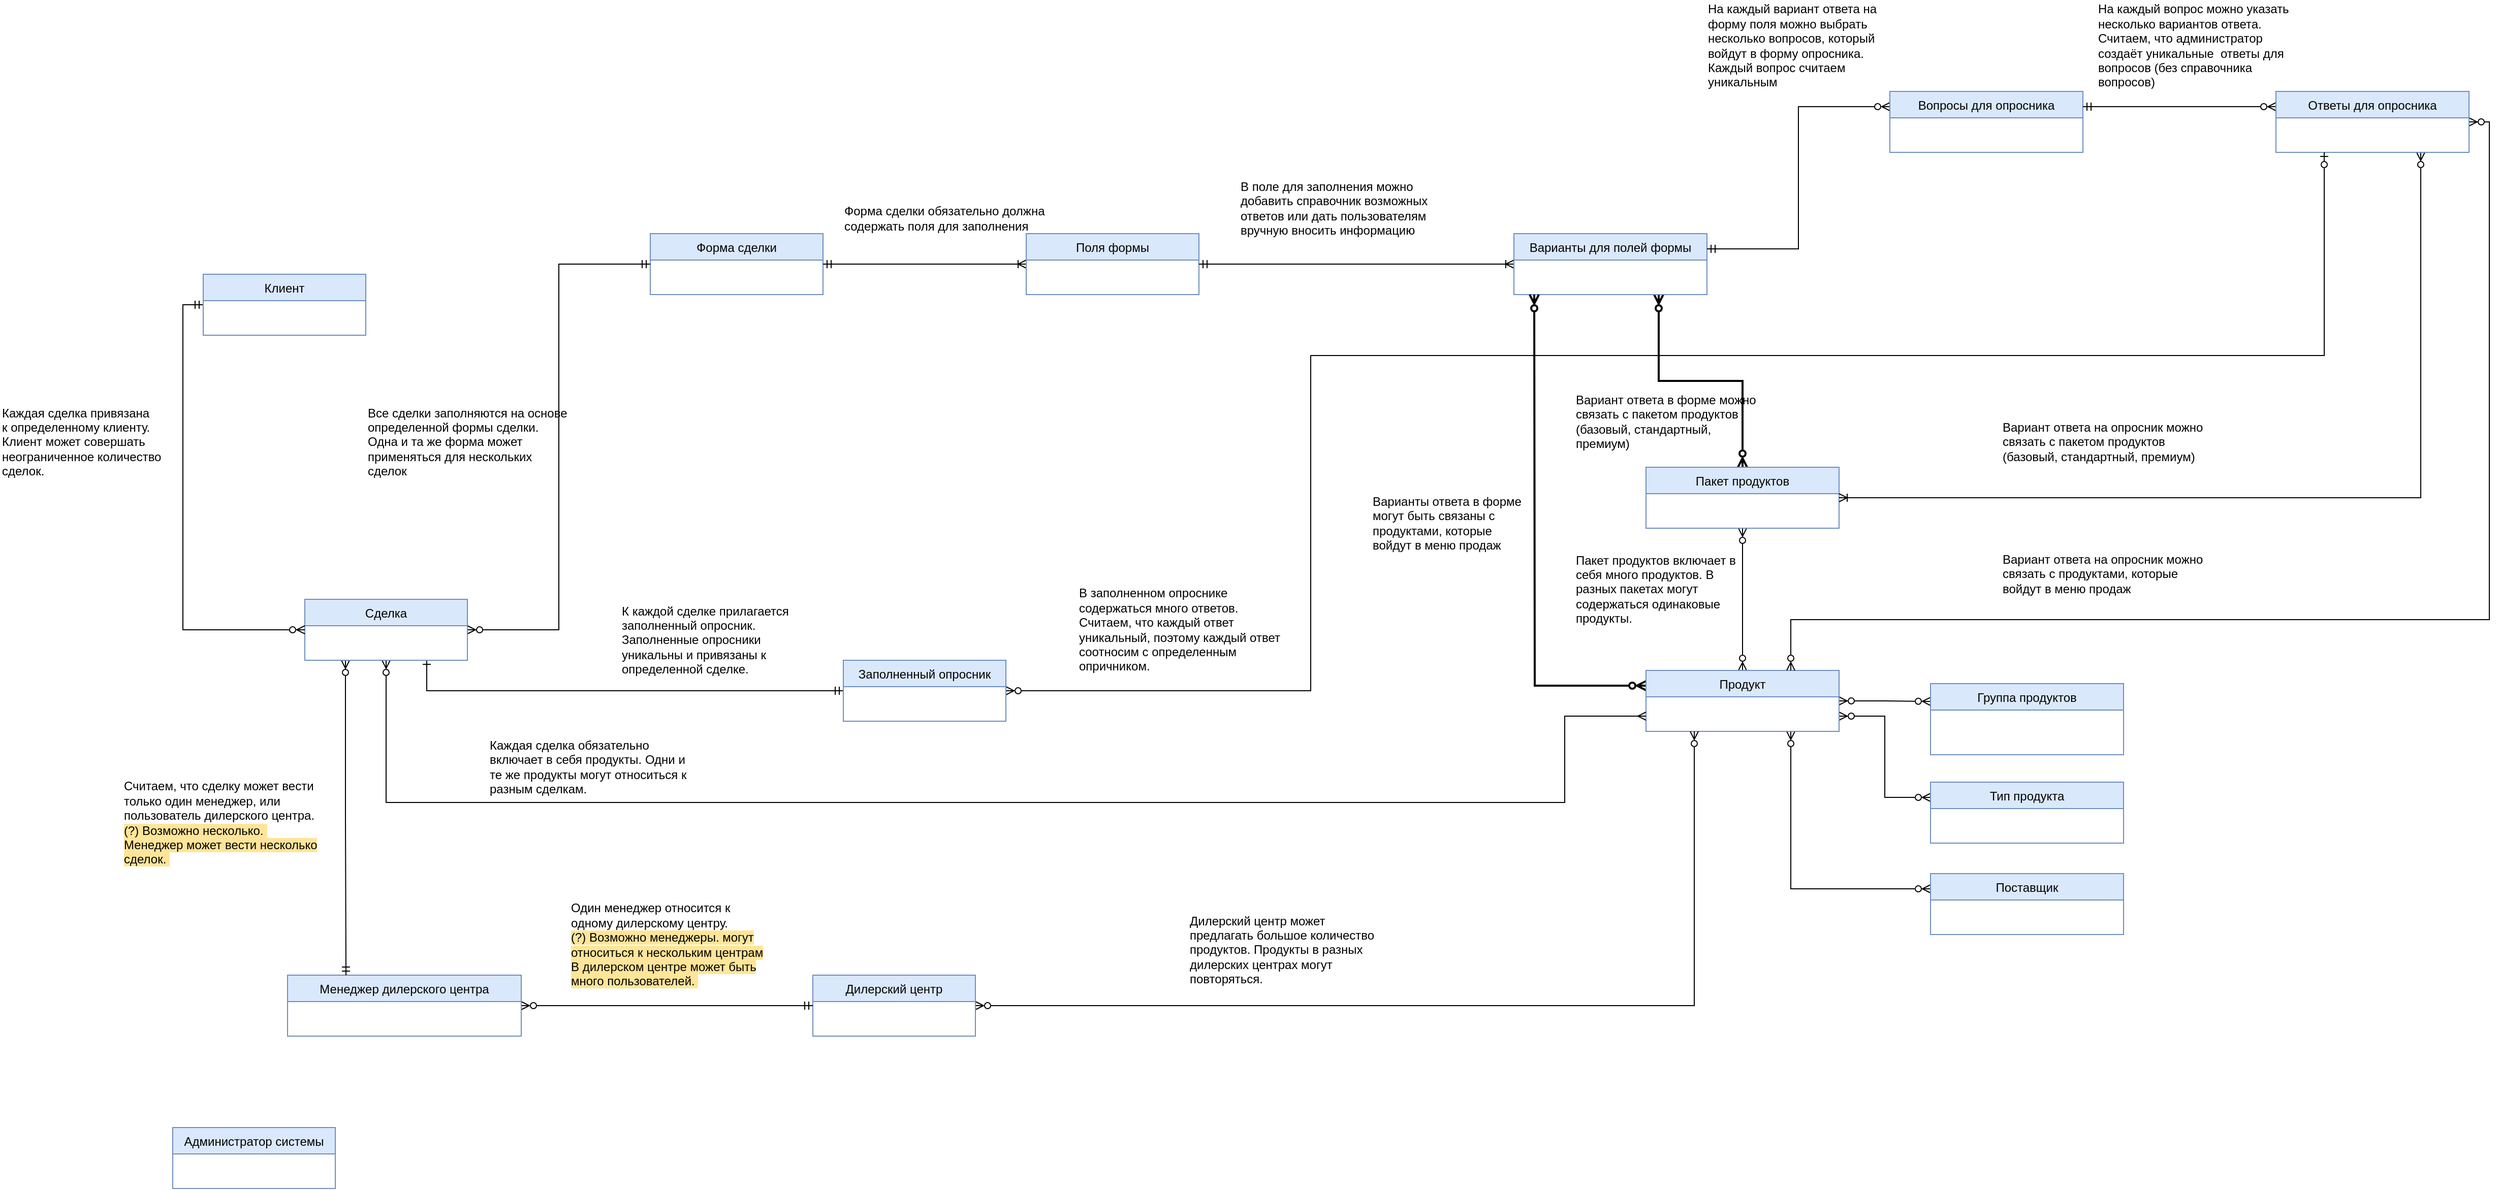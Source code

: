 <mxfile version="20.8.11" type="github">
  <diagram name="Page-1" id="XtlQD6ISyhycPH5JzwHQ">
    <mxGraphModel dx="2593" dy="1790" grid="1" gridSize="10" guides="1" tooltips="1" connect="1" arrows="1" fold="1" page="1" pageScale="1" pageWidth="850" pageHeight="1100" math="0" shadow="0">
      <root>
        <mxCell id="0" />
        <mxCell id="1" parent="0" />
        <mxCell id="a3o8vAVgZEUtVEMuFXgI-22" value="Считаем, что сделку может вести только один менеджер, или пользователь дилерского центра.&lt;br&gt;&lt;span style=&quot;background-color: rgb(255, 229, 153);&quot;&gt;(?) Возможно несколько.&amp;nbsp;&lt;br&gt;Менеджер может вести несколько сделок.&amp;nbsp;&lt;/span&gt;" style="text;html=1;strokeColor=none;fillColor=none;align=left;verticalAlign=middle;whiteSpace=wrap;rounded=0;" parent="1" vertex="1">
          <mxGeometry x="140" y="800" width="200" height="120" as="geometry" />
        </mxCell>
        <mxCell id="a3o8vAVgZEUtVEMuFXgI-23" value="Один менеджер относится к одному дилерскому центру.&lt;br&gt;&lt;span style=&quot;background-color: rgb(255, 229, 153);&quot;&gt;(?) Возможно менеджеры. могут относиться к нескольким центрам&lt;br&gt;В дилерском центре может быть много пользователей.&amp;nbsp;&lt;/span&gt;" style="text;html=1;strokeColor=none;fillColor=none;align=left;verticalAlign=middle;whiteSpace=wrap;rounded=0;" parent="1" vertex="1">
          <mxGeometry x="580" y="920" width="200" height="120" as="geometry" />
        </mxCell>
        <mxCell id="a3o8vAVgZEUtVEMuFXgI-24" value="К каждой сделке прилагается заполненный опросник. Заполненные опросники уникальны и привязаны к определенной сделке.&amp;nbsp;" style="text;html=1;strokeColor=none;fillColor=none;align=left;verticalAlign=middle;whiteSpace=wrap;rounded=0;" parent="1" vertex="1">
          <mxGeometry x="630" y="645" width="200" height="70" as="geometry" />
        </mxCell>
        <mxCell id="a3o8vAVgZEUtVEMuFXgI-30" value="&lt;div style=&quot;text-align: left;&quot;&gt;На каждый вопрос можно указать несколько вариантов ответа.&amp;nbsp;&lt;/div&gt;&lt;div style=&quot;text-align: left;&quot;&gt;Считаем, что администратор создаёт уникальные &amp;nbsp;ответы для вопросов (без справочника вопросов)&lt;br&gt;&lt;/div&gt;" style="text;html=1;align=center;verticalAlign=middle;whiteSpace=wrap;rounded=0;" parent="1" vertex="1">
          <mxGeometry x="2084" y="50" width="200" height="90" as="geometry" />
        </mxCell>
        <mxCell id="a3o8vAVgZEUtVEMuFXgI-31" value="&lt;div style=&quot;text-align: left;&quot;&gt;Вариант ответа на опросник можно связать с пакетом продуктов (базовый, стандартный, премиум)&lt;/div&gt;" style="text;html=1;strokeColor=none;fillColor=none;align=center;verticalAlign=middle;whiteSpace=wrap;rounded=0;" parent="1" vertex="1">
          <mxGeometry x="1990" y="440" width="200" height="90" as="geometry" />
        </mxCell>
        <mxCell id="a3o8vAVgZEUtVEMuFXgI-38" value="&lt;div style=&quot;text-align: left;&quot;&gt;Пакет продуктов включает в себя много продуктов. В разных пакетах могут содержаться одинаковые продукты.&lt;/div&gt;" style="text;html=1;strokeColor=none;fillColor=none;align=center;verticalAlign=middle;whiteSpace=wrap;rounded=0;" parent="1" vertex="1">
          <mxGeometry x="1570" y="615" width="160" height="30" as="geometry" />
        </mxCell>
        <mxCell id="a3o8vAVgZEUtVEMuFXgI-39" value="Администратор системы" style="swimlane;fontStyle=0;align=center;verticalAlign=top;childLayout=stackLayout;horizontal=1;startSize=26;horizontalStack=0;resizeParent=1;resizeLast=0;collapsible=1;marginBottom=0;rounded=0;shadow=0;strokeWidth=1;fillColor=#dae8fc;strokeColor=#6c8ebf;" parent="1" vertex="1">
          <mxGeometry x="190" y="1160" width="160" height="60" as="geometry">
            <mxRectangle x="340" y="380" width="170" height="26" as="alternateBounds" />
          </mxGeometry>
        </mxCell>
        <mxCell id="a3o8vAVgZEUtVEMuFXgI-40" value="&lt;div style=&quot;text-align: left;&quot;&gt;Дилерский центр может предлагать большое количество продуктов. Продукты в разных дилерских центрах могут повторяться.&amp;nbsp;&lt;/div&gt;" style="text;html=1;strokeColor=none;fillColor=none;align=center;verticalAlign=middle;whiteSpace=wrap;rounded=0;" parent="1" vertex="1">
          <mxGeometry x="1190" y="970" width="200" height="30" as="geometry" />
        </mxCell>
        <mxCell id="a3o8vAVgZEUtVEMuFXgI-43" value="Каждая сделка обязательно включает в себя продукты. Одни и те же продукты могут относиться к разным сделкам.&amp;nbsp;" style="text;html=1;strokeColor=none;fillColor=none;align=left;verticalAlign=middle;whiteSpace=wrap;rounded=0;" parent="1" vertex="1">
          <mxGeometry x="500" y="790" width="200" height="30" as="geometry" />
        </mxCell>
        <mxCell id="a3o8vAVgZEUtVEMuFXgI-45" value="В заполненном опроснике содержаться много ответов.&lt;br&gt;Считаем, что каждый ответ уникальный, поэтому каждый ответ соотносим с определенным опричником.&amp;nbsp;" style="text;html=1;strokeColor=none;fillColor=none;align=left;verticalAlign=middle;whiteSpace=wrap;rounded=0;" parent="1" vertex="1">
          <mxGeometry x="1080" y="625" width="200" height="90" as="geometry" />
        </mxCell>
        <mxCell id="a3o8vAVgZEUtVEMuFXgI-54" value="&lt;h1&gt;&lt;br&gt;&lt;/h1&gt;" style="text;html=1;strokeColor=none;fillColor=none;spacing=5;spacingTop=-20;whiteSpace=wrap;overflow=hidden;rounded=0;fontStyle=1" parent="1" vertex="1">
          <mxGeometry x="380" y="420" width="190" height="90" as="geometry" />
        </mxCell>
        <mxCell id="a3o8vAVgZEUtVEMuFXgI-56" value="Форма сделки" style="swimlane;fontStyle=0;align=center;verticalAlign=top;childLayout=stackLayout;horizontal=1;startSize=26;horizontalStack=0;resizeParent=1;resizeLast=0;collapsible=1;marginBottom=0;rounded=0;shadow=0;strokeWidth=1;fillColor=#dae8fc;strokeColor=#6c8ebf;" parent="1" vertex="1">
          <mxGeometry x="660" y="280" width="170" height="60" as="geometry">
            <mxRectangle x="340" y="380" width="170" height="26" as="alternateBounds" />
          </mxGeometry>
        </mxCell>
        <mxCell id="a3o8vAVgZEUtVEMuFXgI-93" style="edgeStyle=orthogonalEdgeStyle;rounded=0;orthogonalLoop=1;jettySize=auto;html=1;exitX=0;exitY=0.5;exitDx=0;exitDy=0;entryX=1;entryY=0.5;entryDx=0;entryDy=0;fontSize=16;startArrow=ERoneToMany;startFill=0;endArrow=ERmandOne;endFill=0;" parent="1" source="a3o8vAVgZEUtVEMuFXgI-57" target="a3o8vAVgZEUtVEMuFXgI-56" edge="1">
          <mxGeometry relative="1" as="geometry" />
        </mxCell>
        <mxCell id="a3o8vAVgZEUtVEMuFXgI-57" value="Поля формы" style="swimlane;fontStyle=0;align=center;verticalAlign=top;childLayout=stackLayout;horizontal=1;startSize=26;horizontalStack=0;resizeParent=1;resizeLast=0;collapsible=1;marginBottom=0;rounded=0;shadow=0;strokeWidth=1;fillColor=#dae8fc;strokeColor=#6c8ebf;" parent="1" vertex="1">
          <mxGeometry x="1030" y="280" width="170" height="60" as="geometry">
            <mxRectangle x="340" y="380" width="170" height="26" as="alternateBounds" />
          </mxGeometry>
        </mxCell>
        <mxCell id="a3o8vAVgZEUtVEMuFXgI-96" style="edgeStyle=orthogonalEdgeStyle;rounded=0;orthogonalLoop=1;jettySize=auto;html=1;exitX=0;exitY=0.5;exitDx=0;exitDy=0;entryX=1;entryY=0.5;entryDx=0;entryDy=0;fontSize=16;startArrow=ERoneToMany;startFill=0;endArrow=ERmandOne;endFill=0;" parent="1" source="a3o8vAVgZEUtVEMuFXgI-58" target="a3o8vAVgZEUtVEMuFXgI-57" edge="1">
          <mxGeometry relative="1" as="geometry" />
        </mxCell>
        <mxCell id="MlVeXuzYUrPCXChZDH_6-1" style="edgeStyle=orthogonalEdgeStyle;rounded=0;orthogonalLoop=1;jettySize=auto;html=1;exitX=0.75;exitY=1;exitDx=0;exitDy=0;entryX=0.5;entryY=0;entryDx=0;entryDy=0;startArrow=ERzeroToMany;startFill=0;endArrow=ERzeroToMany;endFill=0;strokeWidth=2;" parent="1" source="a3o8vAVgZEUtVEMuFXgI-58" target="a3o8vAVgZEUtVEMuFXgI-59" edge="1">
          <mxGeometry relative="1" as="geometry" />
        </mxCell>
        <mxCell id="a3o8vAVgZEUtVEMuFXgI-58" value="Варианты для полей формы" style="swimlane;fontStyle=0;align=center;verticalAlign=top;childLayout=stackLayout;horizontal=1;startSize=26;horizontalStack=0;resizeParent=1;resizeLast=0;collapsible=1;marginBottom=0;rounded=0;shadow=0;strokeWidth=1;fillColor=#dae8fc;strokeColor=#6c8ebf;" parent="1" vertex="1">
          <mxGeometry x="1510" y="280" width="190" height="60" as="geometry">
            <mxRectangle x="340" y="380" width="170" height="26" as="alternateBounds" />
          </mxGeometry>
        </mxCell>
        <mxCell id="a3o8vAVgZEUtVEMuFXgI-101" style="edgeStyle=orthogonalEdgeStyle;rounded=0;orthogonalLoop=1;jettySize=auto;html=1;exitX=0.5;exitY=1;exitDx=0;exitDy=0;entryX=0.5;entryY=0;entryDx=0;entryDy=0;fontSize=16;startArrow=ERzeroToMany;startFill=0;endArrow=ERzeroToMany;endFill=0;" parent="1" source="a3o8vAVgZEUtVEMuFXgI-59" target="a3o8vAVgZEUtVEMuFXgI-60" edge="1">
          <mxGeometry relative="1" as="geometry" />
        </mxCell>
        <mxCell id="a3o8vAVgZEUtVEMuFXgI-59" value="Пакет продуктов" style="swimlane;fontStyle=0;align=center;verticalAlign=top;childLayout=stackLayout;horizontal=1;startSize=26;horizontalStack=0;resizeParent=1;resizeLast=0;collapsible=1;marginBottom=0;rounded=0;shadow=0;strokeWidth=1;fillColor=#dae8fc;strokeColor=#6c8ebf;" parent="1" vertex="1">
          <mxGeometry x="1640" y="510" width="190" height="60" as="geometry">
            <mxRectangle x="340" y="380" width="170" height="26" as="alternateBounds" />
          </mxGeometry>
        </mxCell>
        <mxCell id="a3o8vAVgZEUtVEMuFXgI-103" style="edgeStyle=orthogonalEdgeStyle;rounded=0;orthogonalLoop=1;jettySize=auto;html=1;exitX=1;exitY=0.5;exitDx=0;exitDy=0;entryX=0;entryY=0.25;entryDx=0;entryDy=0;fontSize=16;startArrow=ERzeroToMany;startFill=0;endArrow=ERzeroToMany;endFill=0;" parent="1" source="a3o8vAVgZEUtVEMuFXgI-60" target="a3o8vAVgZEUtVEMuFXgI-64" edge="1">
          <mxGeometry relative="1" as="geometry" />
        </mxCell>
        <mxCell id="a3o8vAVgZEUtVEMuFXgI-104" style="edgeStyle=orthogonalEdgeStyle;rounded=0;orthogonalLoop=1;jettySize=auto;html=1;exitX=1;exitY=0.75;exitDx=0;exitDy=0;entryX=0;entryY=0.25;entryDx=0;entryDy=0;fontSize=16;startArrow=ERzeroToMany;startFill=0;endArrow=ERzeroToMany;endFill=0;" parent="1" source="a3o8vAVgZEUtVEMuFXgI-60" target="a3o8vAVgZEUtVEMuFXgI-65" edge="1">
          <mxGeometry relative="1" as="geometry" />
        </mxCell>
        <mxCell id="a3o8vAVgZEUtVEMuFXgI-105" style="edgeStyle=orthogonalEdgeStyle;rounded=0;orthogonalLoop=1;jettySize=auto;html=1;exitX=0.75;exitY=1;exitDx=0;exitDy=0;entryX=0;entryY=0.25;entryDx=0;entryDy=0;fontSize=16;startArrow=ERzeroToMany;startFill=0;endArrow=ERzeroToMany;endFill=0;" parent="1" source="a3o8vAVgZEUtVEMuFXgI-60" target="a3o8vAVgZEUtVEMuFXgI-66" edge="1">
          <mxGeometry relative="1" as="geometry" />
        </mxCell>
        <mxCell id="DbfHg1GDI_ZRotQy2173-2" style="edgeStyle=orthogonalEdgeStyle;rounded=0;orthogonalLoop=1;jettySize=auto;html=1;exitX=0;exitY=0.25;exitDx=0;exitDy=0;strokeColor=#000000;strokeWidth=2;startArrow=ERzeroToMany;startFill=0;endArrow=ERzeroToMany;endFill=0;" edge="1" parent="1" source="a3o8vAVgZEUtVEMuFXgI-60">
          <mxGeometry relative="1" as="geometry">
            <mxPoint x="1530" y="340" as="targetPoint" />
          </mxGeometry>
        </mxCell>
        <mxCell id="a3o8vAVgZEUtVEMuFXgI-60" value="Продукт" style="swimlane;fontStyle=0;align=center;verticalAlign=top;childLayout=stackLayout;horizontal=1;startSize=26;horizontalStack=0;resizeParent=1;resizeLast=0;collapsible=1;marginBottom=0;rounded=0;shadow=0;strokeWidth=1;fillColor=#dae8fc;strokeColor=#6c8ebf;" parent="1" vertex="1">
          <mxGeometry x="1640" y="710" width="190" height="60" as="geometry">
            <mxRectangle x="340" y="380" width="170" height="26" as="alternateBounds" />
          </mxGeometry>
        </mxCell>
        <mxCell id="a3o8vAVgZEUtVEMuFXgI-98" style="edgeStyle=orthogonalEdgeStyle;rounded=0;orthogonalLoop=1;jettySize=auto;html=1;exitX=0;exitY=0.25;exitDx=0;exitDy=0;entryX=1;entryY=0.25;entryDx=0;entryDy=0;fontSize=16;startArrow=ERzeroToMany;startFill=0;endArrow=ERmandOne;endFill=0;" parent="1" source="a3o8vAVgZEUtVEMuFXgI-61" target="a3o8vAVgZEUtVEMuFXgI-58" edge="1">
          <mxGeometry relative="1" as="geometry" />
        </mxCell>
        <mxCell id="a3o8vAVgZEUtVEMuFXgI-61" value="Вопросы для опросника" style="swimlane;fontStyle=0;align=center;verticalAlign=top;childLayout=stackLayout;horizontal=1;startSize=26;horizontalStack=0;resizeParent=1;resizeLast=0;collapsible=1;marginBottom=0;rounded=0;shadow=0;strokeWidth=1;fillColor=#dae8fc;strokeColor=#6c8ebf;" parent="1" vertex="1">
          <mxGeometry x="1880" y="140" width="190" height="60" as="geometry">
            <mxRectangle x="340" y="380" width="170" height="26" as="alternateBounds" />
          </mxGeometry>
        </mxCell>
        <mxCell id="a3o8vAVgZEUtVEMuFXgI-88" style="edgeStyle=orthogonalEdgeStyle;rounded=0;orthogonalLoop=1;jettySize=auto;html=1;exitX=0;exitY=0.25;exitDx=0;exitDy=0;entryX=1;entryY=0.25;entryDx=0;entryDy=0;fontSize=16;startArrow=ERzeroToMany;startFill=0;endArrow=ERmandOne;endFill=0;" parent="1" source="a3o8vAVgZEUtVEMuFXgI-62" target="a3o8vAVgZEUtVEMuFXgI-61" edge="1">
          <mxGeometry relative="1" as="geometry" />
        </mxCell>
        <mxCell id="a3o8vAVgZEUtVEMuFXgI-99" style="edgeStyle=orthogonalEdgeStyle;rounded=0;orthogonalLoop=1;jettySize=auto;html=1;exitX=0.75;exitY=1;exitDx=0;exitDy=0;entryX=1;entryY=0.5;entryDx=0;entryDy=0;fontSize=16;startArrow=ERzeroToMany;startFill=0;endArrow=ERoneToMany;endFill=0;" parent="1" source="a3o8vAVgZEUtVEMuFXgI-62" target="a3o8vAVgZEUtVEMuFXgI-59" edge="1">
          <mxGeometry relative="1" as="geometry" />
        </mxCell>
        <mxCell id="DbfHg1GDI_ZRotQy2173-7" style="edgeStyle=orthogonalEdgeStyle;rounded=0;orthogonalLoop=1;jettySize=auto;html=1;exitX=1;exitY=0.5;exitDx=0;exitDy=0;entryX=0.75;entryY=0;entryDx=0;entryDy=0;strokeColor=#000000;strokeWidth=1;startArrow=ERzeroToMany;startFill=0;endArrow=ERzeroToMany;endFill=0;" edge="1" parent="1" source="a3o8vAVgZEUtVEMuFXgI-62" target="a3o8vAVgZEUtVEMuFXgI-60">
          <mxGeometry relative="1" as="geometry">
            <Array as="points">
              <mxPoint x="2470" y="170" />
              <mxPoint x="2470" y="660" />
              <mxPoint x="1783" y="660" />
            </Array>
          </mxGeometry>
        </mxCell>
        <mxCell id="a3o8vAVgZEUtVEMuFXgI-62" value="Ответы для опросника" style="swimlane;fontStyle=0;align=center;verticalAlign=top;childLayout=stackLayout;horizontal=1;startSize=26;horizontalStack=0;resizeParent=1;resizeLast=0;collapsible=1;marginBottom=0;rounded=0;shadow=0;strokeWidth=1;fillColor=#dae8fc;strokeColor=#6c8ebf;" parent="1" vertex="1">
          <mxGeometry x="2260" y="140" width="190" height="60" as="geometry">
            <mxRectangle x="340" y="380" width="170" height="26" as="alternateBounds" />
          </mxGeometry>
        </mxCell>
        <mxCell id="a3o8vAVgZEUtVEMuFXgI-64" value="Группа продуктов" style="swimlane;fontStyle=0;align=center;verticalAlign=top;childLayout=stackLayout;horizontal=1;startSize=26;horizontalStack=0;resizeParent=1;resizeLast=0;collapsible=1;marginBottom=0;rounded=0;shadow=0;strokeWidth=1;fillColor=#dae8fc;strokeColor=#6c8ebf;" parent="1" vertex="1">
          <mxGeometry x="1920" y="723" width="190" height="70" as="geometry">
            <mxRectangle x="340" y="380" width="170" height="26" as="alternateBounds" />
          </mxGeometry>
        </mxCell>
        <mxCell id="a3o8vAVgZEUtVEMuFXgI-65" value="Тип продукта" style="swimlane;fontStyle=0;align=center;verticalAlign=top;childLayout=stackLayout;horizontal=1;startSize=26;horizontalStack=0;resizeParent=1;resizeLast=0;collapsible=1;marginBottom=0;rounded=0;shadow=0;strokeWidth=1;fillColor=#dae8fc;strokeColor=#6c8ebf;" parent="1" vertex="1">
          <mxGeometry x="1920" y="820" width="190" height="60" as="geometry">
            <mxRectangle x="340" y="380" width="170" height="26" as="alternateBounds" />
          </mxGeometry>
        </mxCell>
        <mxCell id="a3o8vAVgZEUtVEMuFXgI-66" value="Поставщик" style="swimlane;fontStyle=0;align=center;verticalAlign=top;childLayout=stackLayout;horizontal=1;startSize=26;horizontalStack=0;resizeParent=1;resizeLast=0;collapsible=1;marginBottom=0;rounded=0;shadow=0;strokeWidth=1;fillColor=#dae8fc;strokeColor=#6c8ebf;" parent="1" vertex="1">
          <mxGeometry x="1920" y="910" width="190" height="60" as="geometry">
            <mxRectangle x="340" y="380" width="170" height="26" as="alternateBounds" />
          </mxGeometry>
        </mxCell>
        <mxCell id="a3o8vAVgZEUtVEMuFXgI-109" style="edgeStyle=orthogonalEdgeStyle;rounded=0;orthogonalLoop=1;jettySize=auto;html=1;exitX=1;exitY=0.5;exitDx=0;exitDy=0;entryX=0.25;entryY=1;entryDx=0;entryDy=0;fontSize=16;startArrow=ERzeroToMany;startFill=0;endArrow=ERzeroToMany;endFill=0;" parent="1" source="a3o8vAVgZEUtVEMuFXgI-71" target="a3o8vAVgZEUtVEMuFXgI-60" edge="1">
          <mxGeometry relative="1" as="geometry" />
        </mxCell>
        <mxCell id="a3o8vAVgZEUtVEMuFXgI-71" value="Дилерский центр" style="swimlane;fontStyle=0;align=center;verticalAlign=top;childLayout=stackLayout;horizontal=1;startSize=26;horizontalStack=0;resizeParent=1;resizeLast=0;collapsible=1;marginBottom=0;rounded=0;shadow=0;strokeWidth=1;fillColor=#dae8fc;strokeColor=#6c8ebf;" parent="1" vertex="1">
          <mxGeometry x="820" y="1010" width="160" height="60" as="geometry">
            <mxRectangle x="340" y="380" width="170" height="26" as="alternateBounds" />
          </mxGeometry>
        </mxCell>
        <mxCell id="a3o8vAVgZEUtVEMuFXgI-86" style="edgeStyle=orthogonalEdgeStyle;rounded=0;orthogonalLoop=1;jettySize=auto;html=1;exitX=1;exitY=0.5;exitDx=0;exitDy=0;entryX=0;entryY=0.5;entryDx=0;entryDy=0;fontSize=16;startArrow=ERzeroToMany;startFill=0;endArrow=ERmandOne;endFill=0;" parent="1" source="a3o8vAVgZEUtVEMuFXgI-72" target="a3o8vAVgZEUtVEMuFXgI-71" edge="1">
          <mxGeometry relative="1" as="geometry" />
        </mxCell>
        <mxCell id="a3o8vAVgZEUtVEMuFXgI-72" value="Менеджер дилерского центра&#xa;" style="swimlane;fontStyle=0;align=center;verticalAlign=top;childLayout=stackLayout;horizontal=1;startSize=26;horizontalStack=0;resizeParent=1;resizeLast=0;collapsible=1;marginBottom=0;rounded=0;shadow=0;strokeWidth=1;fillColor=#dae8fc;strokeColor=#6c8ebf;" parent="1" vertex="1">
          <mxGeometry x="303" y="1010" width="230" height="60" as="geometry">
            <mxRectangle x="340" y="380" width="170" height="26" as="alternateBounds" />
          </mxGeometry>
        </mxCell>
        <mxCell id="a3o8vAVgZEUtVEMuFXgI-81" style="edgeStyle=orthogonalEdgeStyle;rounded=0;orthogonalLoop=1;jettySize=auto;html=1;exitX=1;exitY=0.5;exitDx=0;exitDy=0;entryX=0;entryY=0.5;entryDx=0;entryDy=0;fontSize=16;endArrow=ERmandOne;endFill=0;fillColor=#f8cecc;strokeColor=#000000;startArrow=ERzeroToMany;startFill=0;" parent="1" source="a3o8vAVgZEUtVEMuFXgI-73" target="a3o8vAVgZEUtVEMuFXgI-56" edge="1">
          <mxGeometry relative="1" as="geometry" />
        </mxCell>
        <mxCell id="a3o8vAVgZEUtVEMuFXgI-82" style="edgeStyle=orthogonalEdgeStyle;rounded=0;orthogonalLoop=1;jettySize=auto;html=1;exitX=0.75;exitY=1;exitDx=0;exitDy=0;fontSize=16;endArrow=ERmandOne;endFill=0;startArrow=ERone;startFill=0;entryX=0;entryY=0.5;entryDx=0;entryDy=0;" parent="1" source="a3o8vAVgZEUtVEMuFXgI-73" target="a3o8vAVgZEUtVEMuFXgI-75" edge="1">
          <mxGeometry relative="1" as="geometry">
            <mxPoint x="810" y="790" as="targetPoint" />
            <Array as="points">
              <mxPoint x="440" y="730" />
            </Array>
          </mxGeometry>
        </mxCell>
        <mxCell id="a3o8vAVgZEUtVEMuFXgI-85" style="edgeStyle=orthogonalEdgeStyle;rounded=0;orthogonalLoop=1;jettySize=auto;html=1;exitX=0.25;exitY=1;exitDx=0;exitDy=0;entryX=0.25;entryY=0;entryDx=0;entryDy=0;fontSize=16;startArrow=ERzeroToMany;startFill=0;endArrow=ERmandOne;endFill=0;" parent="1" source="a3o8vAVgZEUtVEMuFXgI-73" target="a3o8vAVgZEUtVEMuFXgI-72" edge="1">
          <mxGeometry relative="1" as="geometry" />
        </mxCell>
        <mxCell id="a3o8vAVgZEUtVEMuFXgI-111" style="edgeStyle=orthogonalEdgeStyle;rounded=0;orthogonalLoop=1;jettySize=auto;html=1;exitX=0.5;exitY=1;exitDx=0;exitDy=0;entryX=0;entryY=0.75;entryDx=0;entryDy=0;fontSize=16;startArrow=ERzeroToMany;startFill=0;endArrow=ERmany;endFill=0;" parent="1" source="a3o8vAVgZEUtVEMuFXgI-73" target="a3o8vAVgZEUtVEMuFXgI-60" edge="1">
          <mxGeometry relative="1" as="geometry">
            <Array as="points">
              <mxPoint x="400" y="840" />
              <mxPoint x="1560" y="840" />
              <mxPoint x="1560" y="755" />
            </Array>
          </mxGeometry>
        </mxCell>
        <mxCell id="a3o8vAVgZEUtVEMuFXgI-73" value="Сделка" style="swimlane;fontStyle=0;align=center;verticalAlign=top;childLayout=stackLayout;horizontal=1;startSize=26;horizontalStack=0;resizeParent=1;resizeLast=0;collapsible=1;marginBottom=0;rounded=0;shadow=0;strokeWidth=1;fillColor=#dae8fc;strokeColor=#6c8ebf;" parent="1" vertex="1">
          <mxGeometry x="320" y="640" width="160" height="60" as="geometry">
            <mxRectangle x="340" y="380" width="170" height="26" as="alternateBounds" />
          </mxGeometry>
        </mxCell>
        <mxCell id="a3o8vAVgZEUtVEMuFXgI-108" style="edgeStyle=orthogonalEdgeStyle;rounded=0;orthogonalLoop=1;jettySize=auto;html=1;entryX=0.25;entryY=1;entryDx=0;entryDy=0;fontSize=16;startArrow=ERzeroToMany;startFill=0;endArrow=ERzeroToOne;endFill=0;exitX=1;exitY=0.5;exitDx=0;exitDy=0;" parent="1" source="a3o8vAVgZEUtVEMuFXgI-75" target="a3o8vAVgZEUtVEMuFXgI-62" edge="1">
          <mxGeometry relative="1" as="geometry">
            <mxPoint x="1070" y="760" as="sourcePoint" />
            <Array as="points">
              <mxPoint x="1310" y="730" />
              <mxPoint x="1310" y="400" />
              <mxPoint x="2308" y="400" />
            </Array>
          </mxGeometry>
        </mxCell>
        <mxCell id="a3o8vAVgZEUtVEMuFXgI-75" value="Заполненный опросник" style="swimlane;fontStyle=0;align=center;verticalAlign=top;childLayout=stackLayout;horizontal=1;startSize=26;horizontalStack=0;resizeParent=1;resizeLast=0;collapsible=1;marginBottom=0;rounded=0;shadow=0;strokeWidth=1;fillColor=#dae8fc;strokeColor=#6c8ebf;" parent="1" vertex="1">
          <mxGeometry x="850" y="700" width="160" height="60" as="geometry">
            <mxRectangle x="340" y="380" width="170" height="26" as="alternateBounds" />
          </mxGeometry>
        </mxCell>
        <mxCell id="a3o8vAVgZEUtVEMuFXgI-77" value="" style="edgeStyle=orthogonalEdgeStyle;rounded=0;orthogonalLoop=1;jettySize=auto;html=1;exitX=0;exitY=0.5;exitDx=0;exitDy=0;entryX=0;entryY=0.5;entryDx=0;entryDy=0;startArrow=ERmandOne;startFill=0;endArrow=ERzeroToMany;endFill=0;labelPosition=left;verticalLabelPosition=middle;align=right;verticalAlign=middle;" parent="1" source="a3o8vAVgZEUtVEMuFXgI-78" target="a3o8vAVgZEUtVEMuFXgI-73" edge="1">
          <mxGeometry x="0.005" relative="1" as="geometry">
            <mxPoint as="offset" />
            <mxPoint x="160" y="802.5" as="targetPoint" />
          </mxGeometry>
        </mxCell>
        <mxCell id="a3o8vAVgZEUtVEMuFXgI-78" value="Клиент" style="swimlane;fontStyle=0;align=center;verticalAlign=top;childLayout=stackLayout;horizontal=1;startSize=26;horizontalStack=0;resizeParent=1;resizeLast=0;collapsible=1;marginBottom=0;rounded=0;shadow=0;strokeWidth=1;fillColor=#dae8fc;strokeColor=#6c8ebf;" parent="1" vertex="1">
          <mxGeometry x="220" y="320" width="160" height="60" as="geometry">
            <mxRectangle x="340" y="380" width="170" height="26" as="alternateBounds" />
          </mxGeometry>
        </mxCell>
        <mxCell id="a3o8vAVgZEUtVEMuFXgI-80" value="Каждая сделка привязана &amp;nbsp;&lt;br&gt;к определенному клиенту.&amp;nbsp;&lt;br&gt;Клиент может совершать неограниченное количество сделок.&amp;nbsp;" style="text;html=1;align=left;verticalAlign=middle;whiteSpace=wrap;rounded=0;container=1;" parent="1" vertex="1">
          <mxGeometry x="20" y="450" width="170" height="70" as="geometry" />
        </mxCell>
        <mxCell id="a3o8vAVgZEUtVEMuFXgI-91" value="&lt;div style=&quot;text-align: left;&quot;&gt;На каждый вариант ответа на форму поля можно выбрать несколько вопросов, который войдут в форму опросника.&lt;/div&gt;&lt;div style=&quot;text-align: left;&quot;&gt;Каждый вопрос считаем уникальным&lt;/div&gt;" style="text;html=1;align=center;verticalAlign=middle;whiteSpace=wrap;rounded=0;" parent="1" vertex="1">
          <mxGeometry x="1700" y="50" width="200" height="90" as="geometry" />
        </mxCell>
        <mxCell id="a3o8vAVgZEUtVEMuFXgI-94" value="&lt;div style=&quot;text-align: left;&quot;&gt;Форма сделки обязательно должна содержать поля для заполнения&lt;/div&gt;" style="text;html=1;align=center;verticalAlign=middle;whiteSpace=wrap;rounded=0;" parent="1" vertex="1">
          <mxGeometry x="850" y="220" width="200" height="90" as="geometry" />
        </mxCell>
        <mxCell id="a3o8vAVgZEUtVEMuFXgI-97" value="&lt;div style=&quot;text-align: left;&quot;&gt;В поле для заполнения можно добавить справочник возможных ответов или дать пользователям вручную вносить информацию&lt;/div&gt;" style="text;html=1;align=center;verticalAlign=middle;whiteSpace=wrap;rounded=0;" parent="1" vertex="1">
          <mxGeometry x="1240" y="210" width="200" height="90" as="geometry" />
        </mxCell>
        <mxCell id="MlVeXuzYUrPCXChZDH_6-2" value="&lt;div style=&quot;text-align: left;&quot;&gt;Вариант ответа в форме можно связать с пакетом продуктов (базовый, стандартный, премиум)&lt;/div&gt;" style="text;html=1;strokeColor=none;fillColor=none;align=center;verticalAlign=middle;whiteSpace=wrap;rounded=0;" parent="1" vertex="1">
          <mxGeometry x="1570" y="420" width="180" height="90" as="geometry" />
        </mxCell>
        <mxCell id="DbfHg1GDI_ZRotQy2173-1" value="Все сделки заполняются на основе определенной формы сделки. Одна и та же форма может применяться для нескольких сделок" style="text;html=1;strokeColor=none;fillColor=none;align=left;verticalAlign=middle;whiteSpace=wrap;rounded=0;" vertex="1" parent="1">
          <mxGeometry x="380" y="450" width="200" height="70" as="geometry" />
        </mxCell>
        <mxCell id="DbfHg1GDI_ZRotQy2173-6" value="&lt;div style=&quot;text-align: left;&quot;&gt;Варианты ответа в форме могут быть связаны с продуктами, которые войдут в меню продаж&lt;/div&gt;" style="text;html=1;strokeColor=none;fillColor=none;align=center;verticalAlign=middle;whiteSpace=wrap;rounded=0;" vertex="1" parent="1">
          <mxGeometry x="1370" y="550" width="160" height="30" as="geometry" />
        </mxCell>
        <mxCell id="DbfHg1GDI_ZRotQy2173-8" value="&lt;div style=&quot;text-align: left;&quot;&gt;Вариант ответа на опросник можно связать с продуктами, которые войдут в меню продаж&lt;/div&gt;" style="text;html=1;strokeColor=none;fillColor=none;align=center;verticalAlign=middle;whiteSpace=wrap;rounded=0;" vertex="1" parent="1">
          <mxGeometry x="1990" y="570" width="200" height="90" as="geometry" />
        </mxCell>
      </root>
    </mxGraphModel>
  </diagram>
</mxfile>

